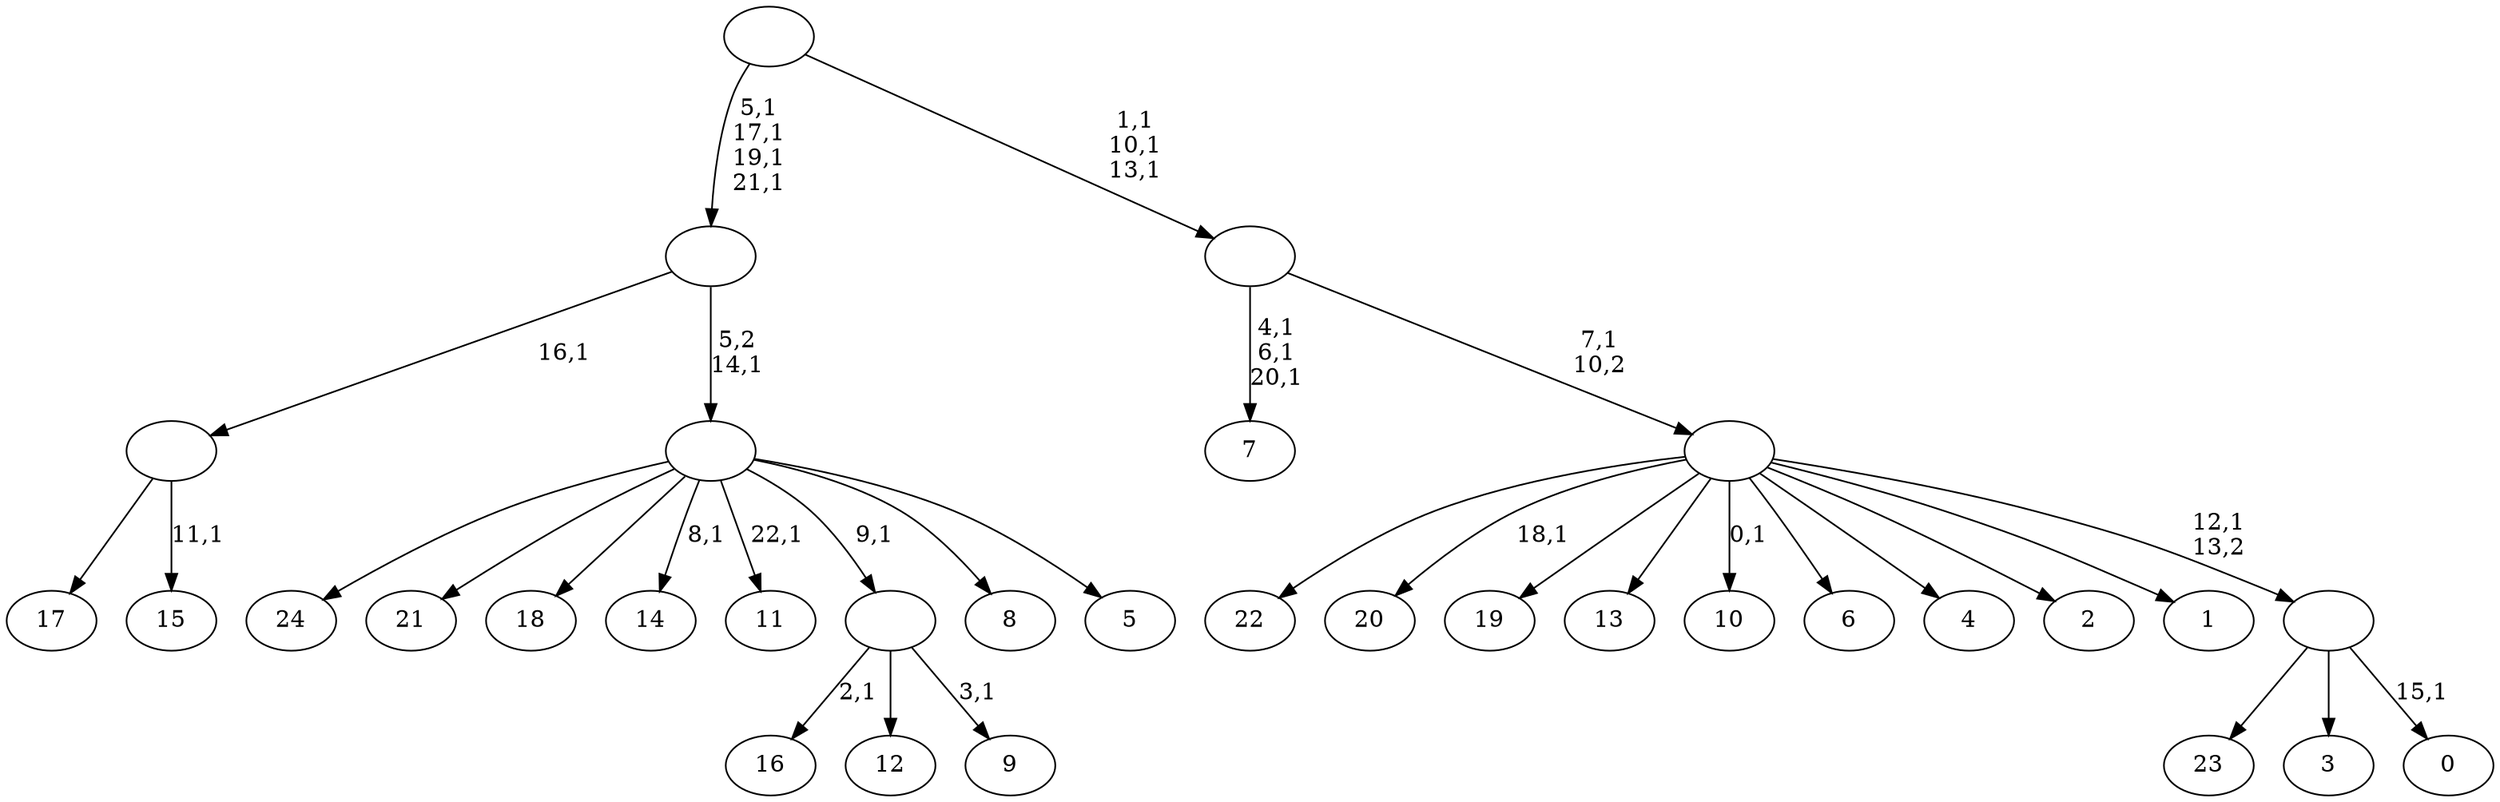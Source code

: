 digraph T {
	48 [label="24"]
	47 [label="23"]
	46 [label="22"]
	45 [label="21"]
	44 [label="20"]
	42 [label="19"]
	41 [label="18"]
	40 [label="17"]
	39 [label="16"]
	37 [label="15"]
	35 [label=""]
	34 [label="14"]
	32 [label="13"]
	31 [label="12"]
	30 [label="11"]
	28 [label="10"]
	26 [label="9"]
	24 [label=""]
	23 [label="8"]
	22 [label="7"]
	18 [label="6"]
	17 [label="5"]
	16 [label=""]
	15 [label=""]
	11 [label="4"]
	10 [label="3"]
	9 [label="2"]
	8 [label="1"]
	7 [label="0"]
	5 [label=""]
	4 [label=""]
	3 [label=""]
	0 [label=""]
	35 -> 37 [label="11,1"]
	35 -> 40 [label=""]
	24 -> 26 [label="3,1"]
	24 -> 39 [label="2,1"]
	24 -> 31 [label=""]
	16 -> 30 [label="22,1"]
	16 -> 34 [label="8,1"]
	16 -> 48 [label=""]
	16 -> 45 [label=""]
	16 -> 41 [label=""]
	16 -> 24 [label="9,1"]
	16 -> 23 [label=""]
	16 -> 17 [label=""]
	15 -> 35 [label="16,1"]
	15 -> 16 [label="5,2\n14,1"]
	5 -> 7 [label="15,1"]
	5 -> 47 [label=""]
	5 -> 10 [label=""]
	4 -> 28 [label="0,1"]
	4 -> 44 [label="18,1"]
	4 -> 46 [label=""]
	4 -> 42 [label=""]
	4 -> 32 [label=""]
	4 -> 18 [label=""]
	4 -> 11 [label=""]
	4 -> 9 [label=""]
	4 -> 8 [label=""]
	4 -> 5 [label="12,1\n13,2"]
	3 -> 22 [label="4,1\n6,1\n20,1"]
	3 -> 4 [label="7,1\n10,2"]
	0 -> 3 [label="1,1\n10,1\n13,1"]
	0 -> 15 [label="5,1\n17,1\n19,1\n21,1"]
}
